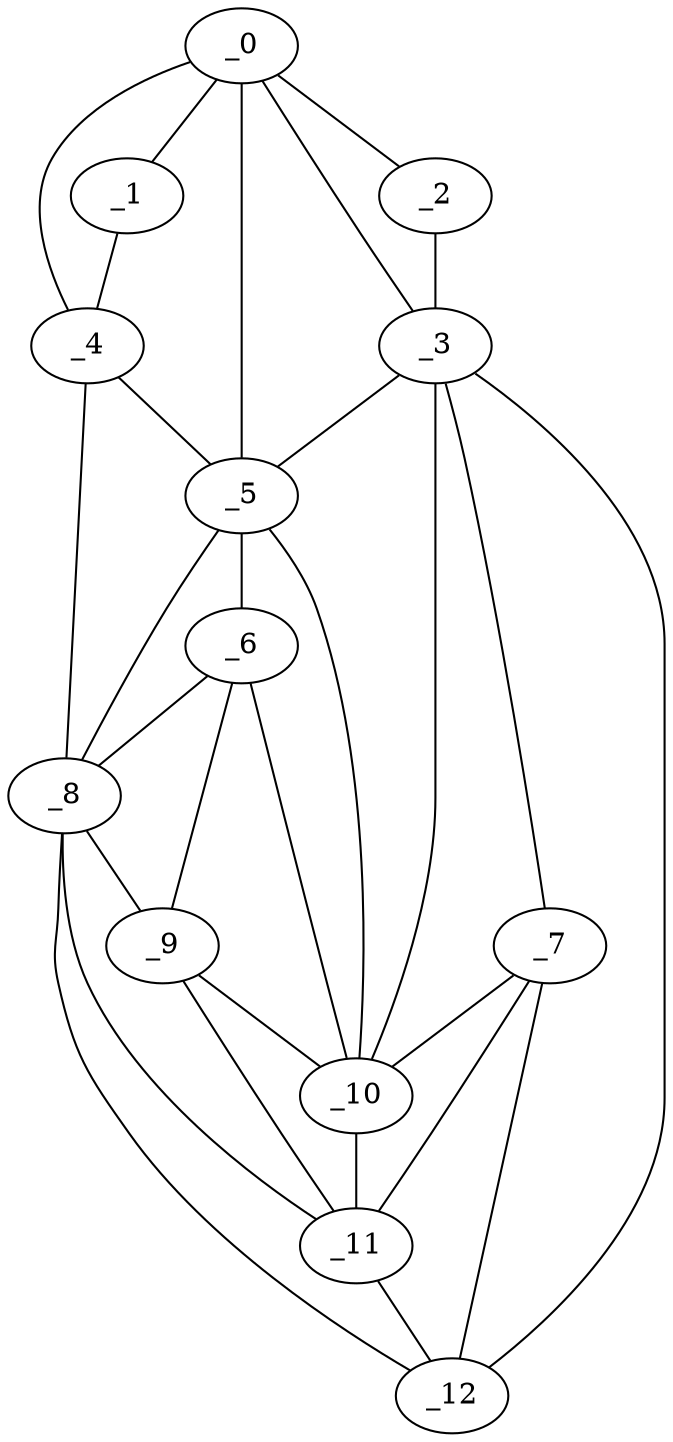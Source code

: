 graph "obj53__170.gxl" {
	_0	 [x=17,
		y=50];
	_1	 [x=18,
		y=24];
	_0 -- _1	 [valence=1];
	_2	 [x=20,
		y=84];
	_0 -- _2	 [valence=1];
	_3	 [x=33,
		y=87];
	_0 -- _3	 [valence=2];
	_4	 [x=45,
		y=22];
	_0 -- _4	 [valence=2];
	_5	 [x=56,
		y=24];
	_0 -- _5	 [valence=2];
	_1 -- _4	 [valence=1];
	_2 -- _3	 [valence=1];
	_3 -- _5	 [valence=2];
	_7	 [x=109,
		y=89];
	_3 -- _7	 [valence=2];
	_10	 [x=114,
		y=54];
	_3 -- _10	 [valence=2];
	_12	 [x=122,
		y=102];
	_3 -- _12	 [valence=1];
	_4 -- _5	 [valence=1];
	_8	 [x=114,
		y=27];
	_4 -- _8	 [valence=1];
	_6	 [x=107,
		y=39];
	_5 -- _6	 [valence=2];
	_5 -- _8	 [valence=2];
	_5 -- _10	 [valence=1];
	_6 -- _8	 [valence=1];
	_9	 [x=114,
		y=43];
	_6 -- _9	 [valence=2];
	_6 -- _10	 [valence=1];
	_7 -- _10	 [valence=2];
	_11	 [x=119,
		y=86];
	_7 -- _11	 [valence=1];
	_7 -- _12	 [valence=1];
	_8 -- _9	 [valence=1];
	_8 -- _11	 [valence=1];
	_8 -- _12	 [valence=1];
	_9 -- _10	 [valence=2];
	_9 -- _11	 [valence=1];
	_10 -- _11	 [valence=2];
	_11 -- _12	 [valence=2];
}
